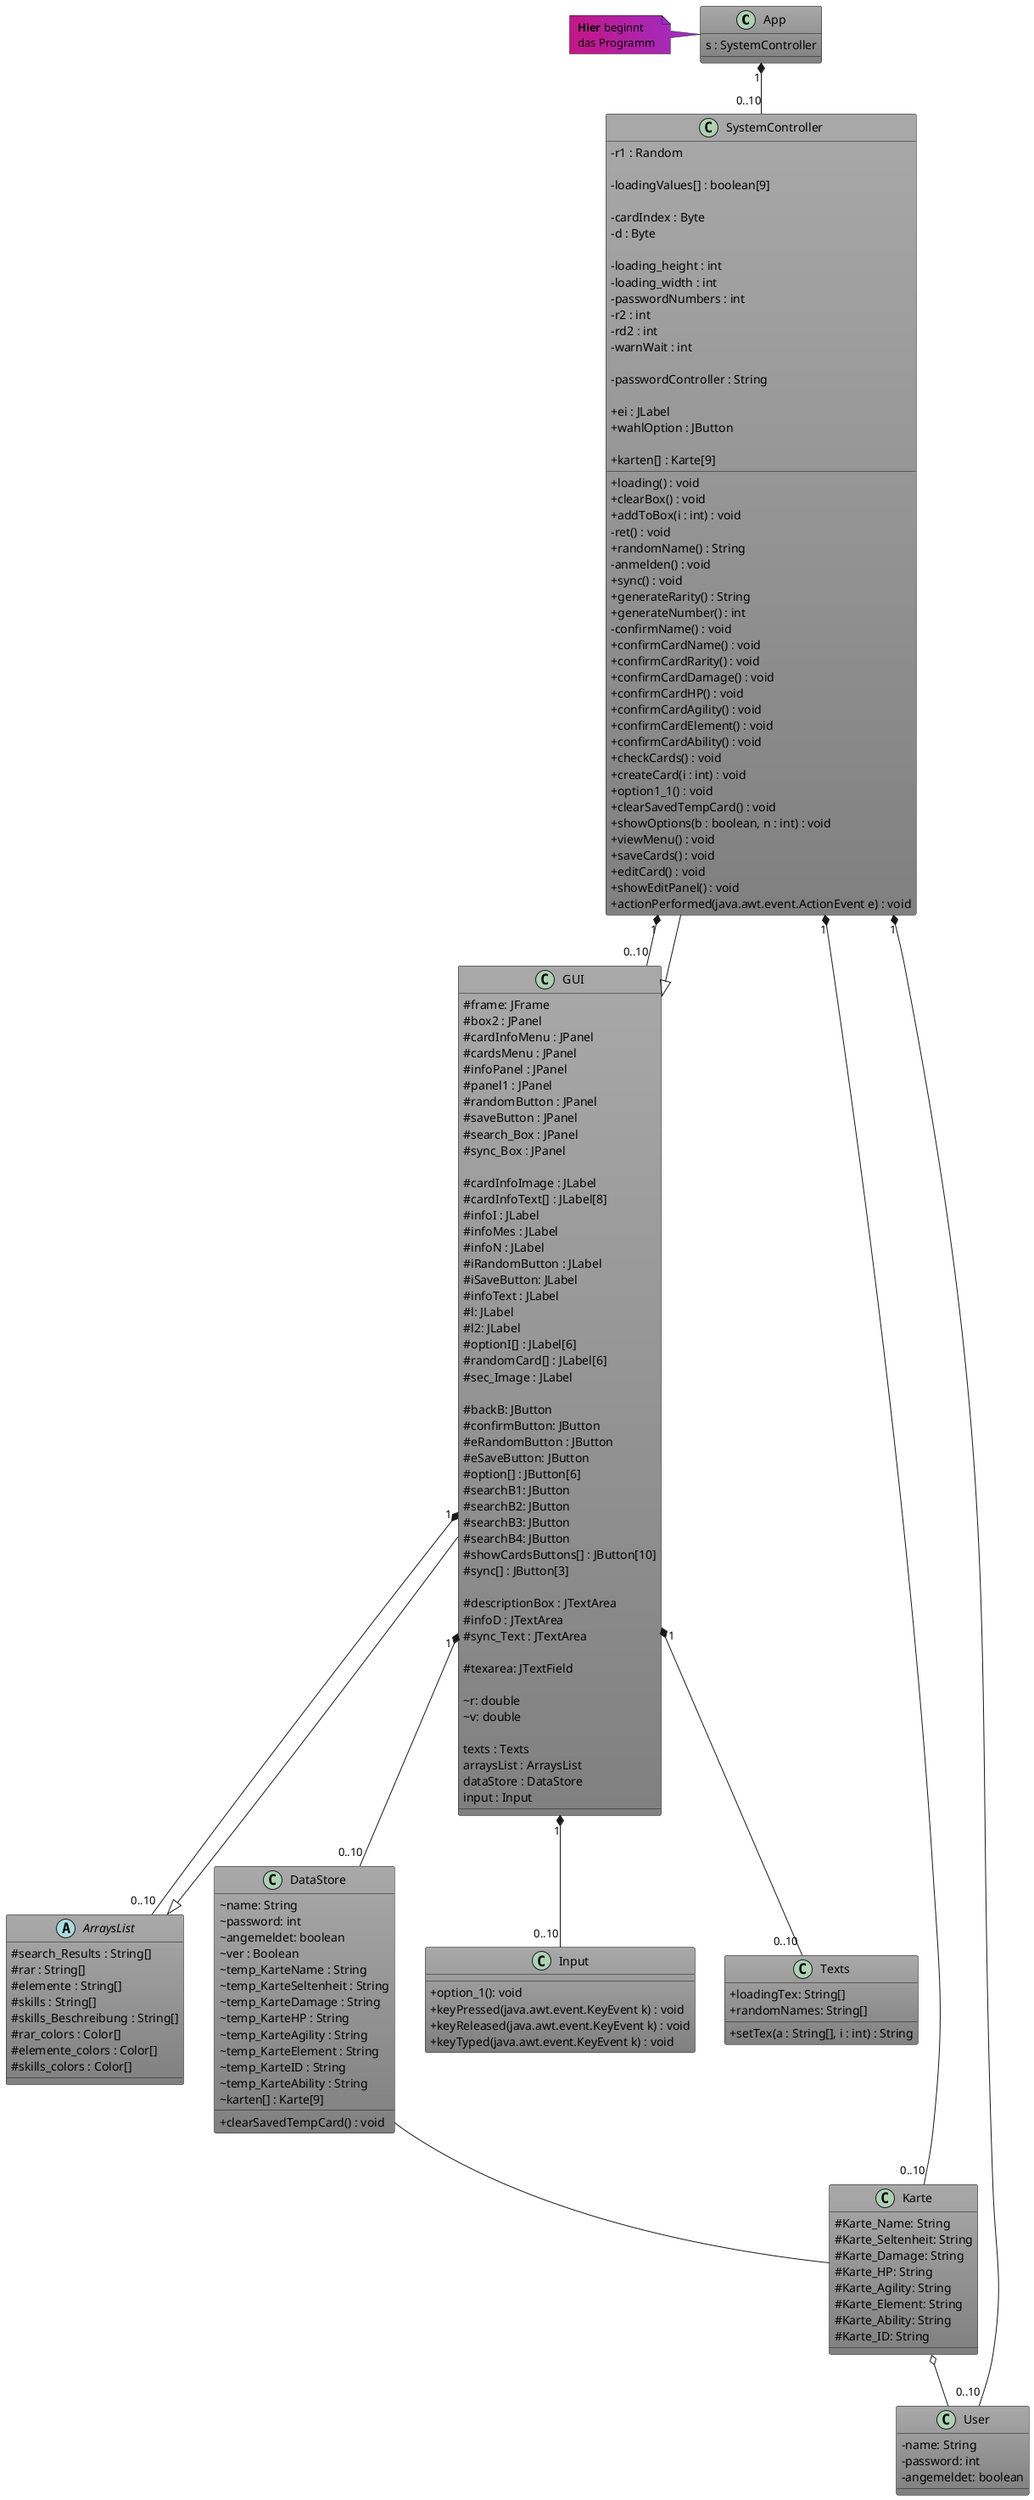 @startuml
skinparam classAttributeIconSize 0

class App #DarkGray-Grey {
 s : SystemController




}

note left of App #MediumVioletRed\9932CC
 <b> Hier </b>beginnt
  das Programm 
end note


abstract ArraysList #DarkGray-Grey{
#search_Results : String[]
#rar : String[]
#elemente : String[]
#skills : String[]
#skills_Beschreibung : String[]
#rar_colors : Color[]
#elemente_colors : Color[]
#skills_colors : Color[]

 }
 
 class DataStore #DarkGray-Grey{
 ~name: String 
 ~password: int
 ~angemeldet: boolean
 ~ver : Boolean
 ~temp_KarteName : String
 ~temp_KarteSeltenheit : String
 ~temp_KarteDamage : String
 ~temp_KarteHP : String
 ~temp_KarteAgility : String
 ~temp_KarteElement : String
 ~temp_KarteID : String
 ~temp_KarteAbility : String    
 ~karten[] : Karte[9]
 +clearSavedTempCard() : void
}





class GUI #DarkGray-Grey {
 #frame: JFrame
 #box2 : JPanel
 #cardInfoMenu : JPanel      
 #cardsMenu : JPanel
 #infoPanel : JPanel
 #panel1 : JPanel
 #randomButton : JPanel
 #saveButton : JPanel
 #search_Box : JPanel
 #sync_Box : JPanel

 #cardInfoImage : JLabel
 #cardInfoText[] : JLabel[8]
 #infoI : JLabel
 #infoMes : JLabel
 #infoN : JLabel
 #iRandomButton : JLabel
 #iSaveButton: JLabel
 #infoText : JLabel
 #l: JLabel
 #l2: JLabel
 #optionI[] : JLabel[6]
 #randomCard[] : JLabel[6]
 #sec_Image : JLabel

 #backB: JButton
 #confirmButton: JButton
 #eRandomButton : JButton
 #eSaveButton: JButton
 #option[] : JButton[6]
 #searchB1: JButton
 #searchB2: JButton
 #searchB3: JButton
 #searchB4: JButton
 #showCardsButtons[] : JButton[10]
 #sync[] : JButton[3]

 #descriptionBox : JTextArea
 #infoD : JTextArea
 #sync_Text : JTextArea

 #texarea: JTextField

 ~r: double
 ~v: double

 texts : Texts
 arraysList : ArraysList
 dataStore : DataStore
 input : Input

}


class Input #DarkGray-Grey {
 +option_1(): void
 +keyPressed(java.awt.event.KeyEvent k) : void
 +keyReleased(java.awt.event.KeyEvent k) : void
 +keyTyped(java.awt.event.KeyEvent k) : void
}

class Karte #DarkGray-Grey {
 #Karte_Name: String
 #Karte_Seltenheit: String
 #Karte_Damage: String
 #Karte_HP: String
 #Karte_Agility: String
 #Karte_Element: String
 #Karte_Ability: String
 #Karte_ID: String

}

class SystemController #DarkGray-Grey {
-r1 : Random

-loadingValues[] : boolean[9]

-cardIndex : Byte
-d : Byte

-loading_height : int
-loading_width : int
-passwordNumbers : int
-r2 : int
-rd2 : int
-warnWait : int

-passwordController : String

+ei : JLabel
+wahlOption : JButton

 +karten[] : Karte[9]

 +loading() : void
 +clearBox() : void
 +addToBox(i : int) : void
 -ret() : void
 +randomName() : String
 -anmelden() : void
 +sync() : void
 +generateRarity() : String
 +generateNumber() : int
 -confirmName() : void
 +confirmCardName() : void
 +confirmCardRarity() : void
 +confirmCardDamage() : void
 +confirmCardHP() : void
 +confirmCardAgility() : void
 +confirmCardElement() : void
 +confirmCardAbility() : void
 +checkCards() : void
 +createCard(i : int) : void
 +option1_1() : void
 +clearSavedTempCard() : void
 +showOptions(b : boolean, n : int) : void
 +viewMenu() : void
 +saveCards() : void
 +editCard() : void
 +showEditPanel() : void
 +actionPerformed(java.awt.event.ActionEvent e) : void
}


class Texts #DarkGray-Grey {
+loadingTex: String[]
+randomNames: String[]
+setTex(a : String[], i : int) : String
}

class User #DarkGray-Grey {
 -name: String
 -password: int
 -angemeldet: boolean
}



SystemController "1" *-- "0..10" User
GUI "1" *-- "0..10" Texts
GUI "1" *-- "0..10" Input
App "1" *-- "0..10" SystemController
SystemController "1" *-- "0..10" GUI
DataStore -- Karte
Karte o-- User
GUI "1" *-- "0..10" DataStore
SystemController "1" *-- "0..10" Karte
GUI "1" *-- "0..10" ArraysList

ArraysList <|-- GUI
GUI <|-- SystemController


@enduml
